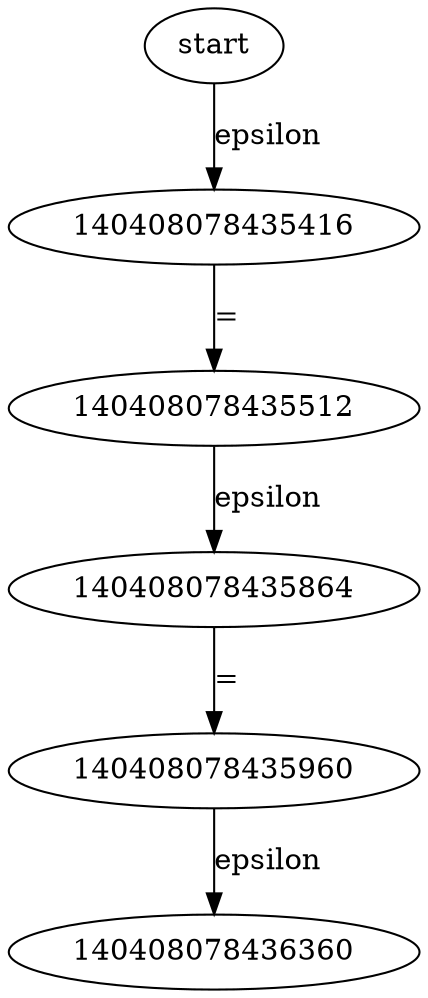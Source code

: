//	File[/Users/lee/Main/Proj/On_BJTU/Compiler_Projects/LiaLEX/fa.cpp] Line[172]	2022-09-29 19:30
digraph NFA{ 
140408078436264 [label = start] 
140408078435416 -> 140408078435512 [label = "=" ] 
140408078435512 -> 140408078435864 [label = "epsilon" ] 
140408078435864 -> 140408078435960 [label = "=" ] 
140408078435960 -> 140408078436360 [label = "epsilon" ] 
140408078436264 -> 140408078435416 [label = "epsilon" ] 
} 

